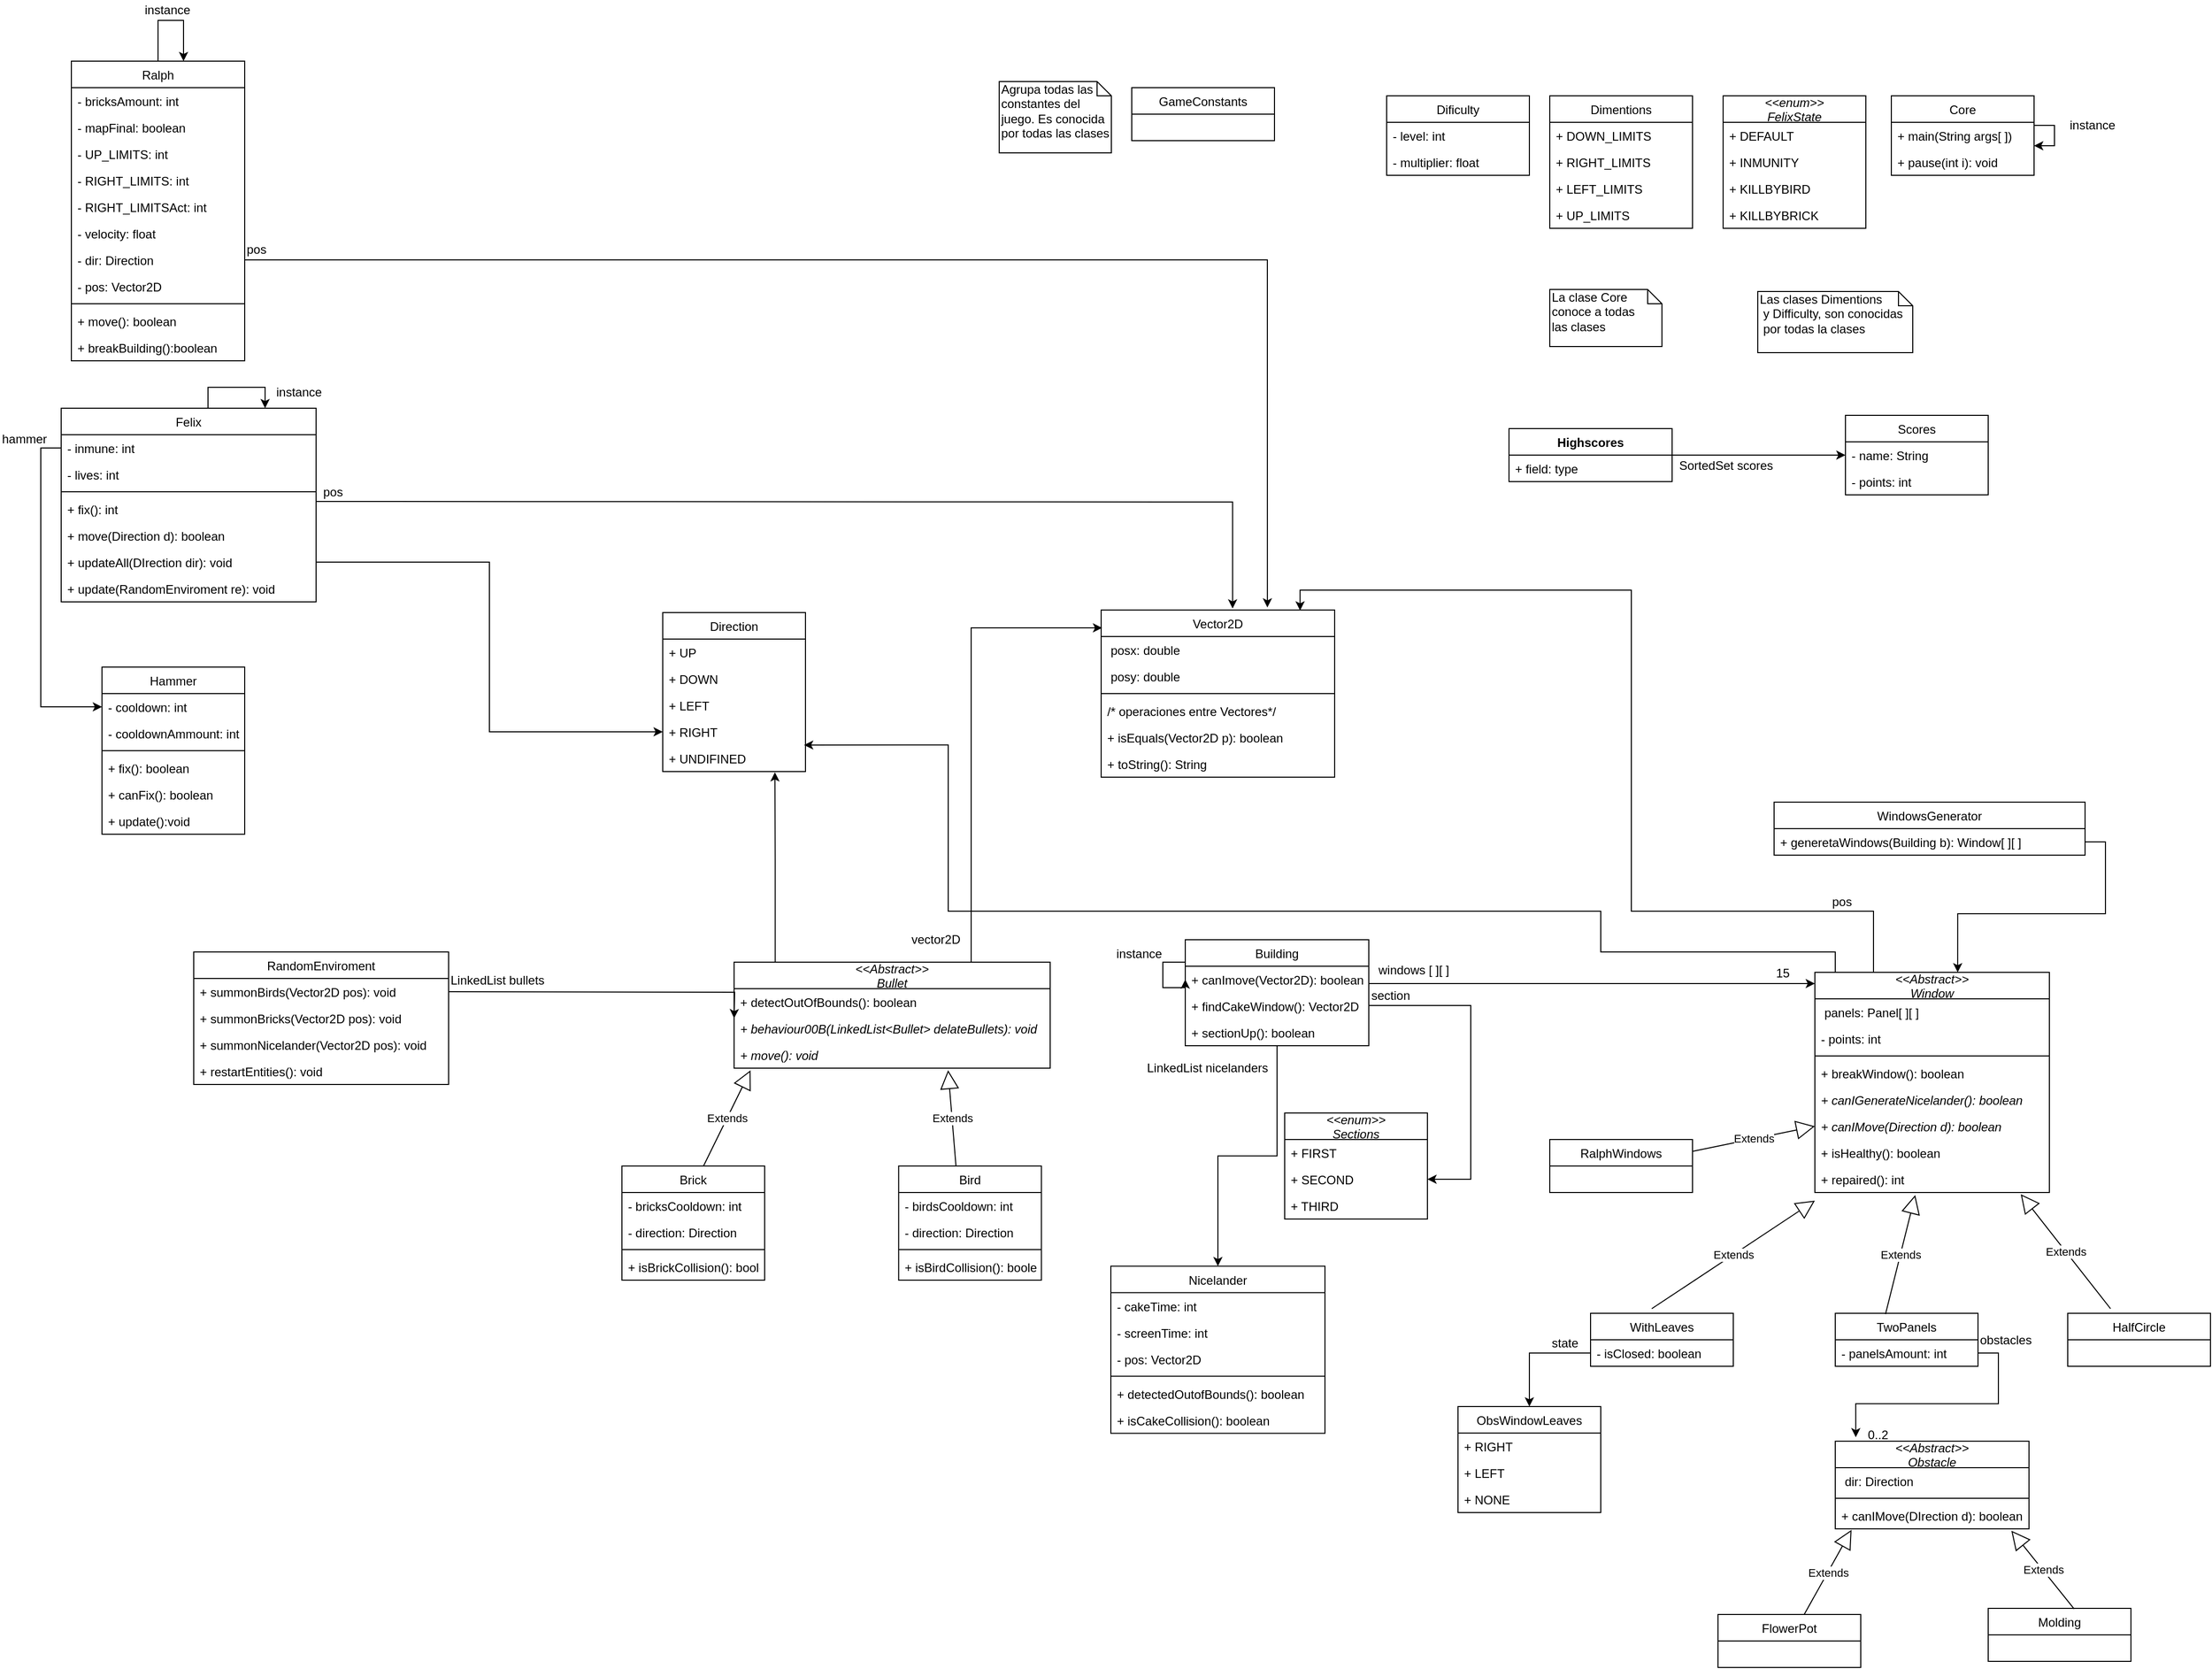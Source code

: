 <mxfile version="12.2.6" pages="1"><diagram id="5B_gTEbuiXO2taOd9kxk" name="Page-1"><mxGraphModel dx="2204" dy="964" grid="1" gridSize="10" guides="1" tooltips="1" connect="1" arrows="1" fold="1" page="1" pageScale="1" pageWidth="827" pageHeight="1169" math="0" shadow="0"><root><mxCell id="0"/><mxCell id="1" parent="0"/><mxCell id="QMPPPzf6GtzSVAm4h2Fy-1" style="edgeStyle=orthogonalEdgeStyle;rounded=0;orthogonalLoop=1;jettySize=auto;html=1;" edge="1" parent="1" source="QMPPPzf6GtzSVAm4h2Fy-2"><mxGeometry relative="1" as="geometry"><mxPoint x="1840" y="1245" as="targetPoint"/><Array as="points"><mxPoint x="1840" y="1245"/></Array></mxGeometry></mxCell><mxCell id="QMPPPzf6GtzSVAm4h2Fy-180" style="edgeStyle=orthogonalEdgeStyle;rounded=0;orthogonalLoop=1;jettySize=auto;html=1;" edge="1" parent="1" source="QMPPPzf6GtzSVAm4h2Fy-2" target="QMPPPzf6GtzSVAm4h2Fy-110"><mxGeometry relative="1" as="geometry"/></mxCell><mxCell id="QMPPPzf6GtzSVAm4h2Fy-2" value="Building" style="swimlane;fontStyle=0;childLayout=stackLayout;horizontal=1;startSize=26;fillColor=none;horizontalStack=0;resizeParent=1;resizeParentMax=0;resizeLast=0;collapsible=1;marginBottom=0;" vertex="1" parent="1"><mxGeometry x="1222.5" y="1202" width="180" height="104" as="geometry"/></mxCell><mxCell id="QMPPPzf6GtzSVAm4h2Fy-4" value="+ canImove(Vector2D): boolean" style="text;strokeColor=none;fillColor=none;align=left;verticalAlign=top;spacingLeft=4;spacingRight=4;overflow=hidden;rotatable=0;points=[[0,0.5],[1,0.5]];portConstraint=eastwest;" vertex="1" parent="QMPPPzf6GtzSVAm4h2Fy-2"><mxGeometry y="26" width="180" height="26" as="geometry"/></mxCell><mxCell id="QMPPPzf6GtzSVAm4h2Fy-182" value="+ findCakeWindow(): Vector2D" style="text;strokeColor=none;fillColor=none;align=left;verticalAlign=top;spacingLeft=4;spacingRight=4;overflow=hidden;rotatable=0;points=[[0,0.5],[1,0.5]];portConstraint=eastwest;" vertex="1" parent="QMPPPzf6GtzSVAm4h2Fy-2"><mxGeometry y="52" width="180" height="26" as="geometry"/></mxCell><mxCell id="QMPPPzf6GtzSVAm4h2Fy-5" value="+ sectionUp(): boolean" style="text;strokeColor=none;fillColor=none;align=left;verticalAlign=top;spacingLeft=4;spacingRight=4;overflow=hidden;rotatable=0;points=[[0,0.5],[1,0.5]];portConstraint=eastwest;" vertex="1" parent="QMPPPzf6GtzSVAm4h2Fy-2"><mxGeometry y="78" width="180" height="26" as="geometry"/></mxCell><mxCell id="QMPPPzf6GtzSVAm4h2Fy-170" style="edgeStyle=orthogonalEdgeStyle;rounded=0;orthogonalLoop=1;jettySize=auto;html=1;entryX=0;entryY=0.5;entryDx=0;entryDy=0;exitX=0;exitY=0.25;exitDx=0;exitDy=0;" edge="1" parent="QMPPPzf6GtzSVAm4h2Fy-2" source="QMPPPzf6GtzSVAm4h2Fy-2" target="QMPPPzf6GtzSVAm4h2Fy-4"><mxGeometry relative="1" as="geometry"><mxPoint x="-62.5" y="43" as="targetPoint"/><Array as="points"><mxPoint x="-22" y="22"/><mxPoint x="-22" y="47"/></Array></mxGeometry></mxCell><mxCell id="QMPPPzf6GtzSVAm4h2Fy-6" value="&lt;&lt;enum&gt;&gt;&#10;Sections" style="swimlane;fontStyle=2;childLayout=stackLayout;horizontal=1;startSize=26;fillColor=none;horizontalStack=0;resizeParent=1;resizeParentMax=0;resizeLast=0;collapsible=1;marginBottom=0;" vertex="1" parent="1"><mxGeometry x="1320" y="1372" width="140" height="104" as="geometry"/></mxCell><mxCell id="QMPPPzf6GtzSVAm4h2Fy-7" value="+ FIRST" style="text;strokeColor=none;fillColor=none;align=left;verticalAlign=top;spacingLeft=4;spacingRight=4;overflow=hidden;rotatable=0;points=[[0,0.5],[1,0.5]];portConstraint=eastwest;" vertex="1" parent="QMPPPzf6GtzSVAm4h2Fy-6"><mxGeometry y="26" width="140" height="26" as="geometry"/></mxCell><mxCell id="QMPPPzf6GtzSVAm4h2Fy-8" value="+ SECOND" style="text;strokeColor=none;fillColor=none;align=left;verticalAlign=top;spacingLeft=4;spacingRight=4;overflow=hidden;rotatable=0;points=[[0,0.5],[1,0.5]];portConstraint=eastwest;" vertex="1" parent="QMPPPzf6GtzSVAm4h2Fy-6"><mxGeometry y="52" width="140" height="26" as="geometry"/></mxCell><mxCell id="QMPPPzf6GtzSVAm4h2Fy-9" value="+ THIRD" style="text;strokeColor=none;fillColor=none;align=left;verticalAlign=top;spacingLeft=4;spacingRight=4;overflow=hidden;rotatable=0;points=[[0,0.5],[1,0.5]];portConstraint=eastwest;" vertex="1" parent="QMPPPzf6GtzSVAm4h2Fy-6"><mxGeometry y="78" width="140" height="26" as="geometry"/></mxCell><mxCell id="QMPPPzf6GtzSVAm4h2Fy-10" style="edgeStyle=orthogonalEdgeStyle;rounded=0;orthogonalLoop=1;jettySize=auto;html=1;exitX=1;exitY=0.5;exitDx=0;exitDy=0;entryX=1;entryY=0.5;entryDx=0;entryDy=0;" edge="1" parent="1" target="QMPPPzf6GtzSVAm4h2Fy-8"><mxGeometry relative="1" as="geometry"><mxPoint x="1402.735" y="1266.471" as="sourcePoint"/><mxPoint x="1402.5" y="1522" as="targetPoint"/><Array as="points"><mxPoint x="1502.5" y="1266"/><mxPoint x="1502.5" y="1437"/></Array></mxGeometry></mxCell><mxCell id="QMPPPzf6GtzSVAm4h2Fy-11" value="section" style="text;html=1;resizable=0;points=[];autosize=1;align=left;verticalAlign=top;spacingTop=-4;" vertex="1" parent="1"><mxGeometry x="1402.5" y="1247" width="50" height="20" as="geometry"/></mxCell><mxCell id="QMPPPzf6GtzSVAm4h2Fy-12" style="edgeStyle=orthogonalEdgeStyle;rounded=0;orthogonalLoop=1;jettySize=auto;html=1;exitX=0.25;exitY=0;exitDx=0;exitDy=0;entryX=0.852;entryY=0.003;entryDx=0;entryDy=0;entryPerimeter=0;" edge="1" parent="1" source="QMPPPzf6GtzSVAm4h2Fy-13" target="QMPPPzf6GtzSVAm4h2Fy-117"><mxGeometry relative="1" as="geometry"><Array as="points"><mxPoint x="1898" y="1174"/><mxPoint x="1660" y="1174"/><mxPoint x="1660" y="859"/><mxPoint x="1335" y="859"/></Array></mxGeometry></mxCell><mxCell id="QMPPPzf6GtzSVAm4h2Fy-13" value="&lt;&lt;Abstract&gt;&gt;&#10;Window" style="swimlane;fontStyle=2;childLayout=stackLayout;horizontal=1;startSize=26;fillColor=none;horizontalStack=0;resizeParent=1;resizeParentMax=0;resizeLast=0;collapsible=1;marginBottom=0;" vertex="1" parent="1"><mxGeometry x="1840" y="1234" width="230" height="216" as="geometry"/></mxCell><mxCell id="QMPPPzf6GtzSVAm4h2Fy-14" value=" panels: Panel[ ][ ]" style="text;strokeColor=none;fillColor=none;align=left;verticalAlign=top;spacingLeft=4;spacingRight=4;overflow=hidden;rotatable=0;points=[[0,0.5],[1,0.5]];portConstraint=eastwest;" vertex="1" parent="QMPPPzf6GtzSVAm4h2Fy-13"><mxGeometry y="26" width="230" height="26" as="geometry"/></mxCell><mxCell id="QMPPPzf6GtzSVAm4h2Fy-15" value="- points: int" style="text;strokeColor=none;fillColor=none;align=left;verticalAlign=top;spacingLeft=4;spacingRight=4;overflow=hidden;rotatable=0;points=[[0,0.5],[1,0.5]];portConstraint=eastwest;" vertex="1" parent="QMPPPzf6GtzSVAm4h2Fy-13"><mxGeometry y="52" width="230" height="26" as="geometry"/></mxCell><mxCell id="QMPPPzf6GtzSVAm4h2Fy-16" value="" style="line;strokeWidth=1;fillColor=none;align=left;verticalAlign=middle;spacingTop=-1;spacingLeft=3;spacingRight=3;rotatable=0;labelPosition=right;points=[];portConstraint=eastwest;" vertex="1" parent="QMPPPzf6GtzSVAm4h2Fy-13"><mxGeometry y="78" width="230" height="8" as="geometry"/></mxCell><mxCell id="QMPPPzf6GtzSVAm4h2Fy-17" value="+ breakWindow(): boolean" style="text;strokeColor=none;fillColor=none;align=left;verticalAlign=top;spacingLeft=4;spacingRight=4;overflow=hidden;rotatable=0;points=[[0,0.5],[1,0.5]];portConstraint=eastwest;" vertex="1" parent="QMPPPzf6GtzSVAm4h2Fy-13"><mxGeometry y="86" width="230" height="26" as="geometry"/></mxCell><mxCell id="QMPPPzf6GtzSVAm4h2Fy-18" value="+ canIGenerateNicelander(): boolean" style="text;strokeColor=none;fillColor=none;align=left;verticalAlign=top;spacingLeft=4;spacingRight=4;overflow=hidden;rotatable=0;points=[[0,0.5],[1,0.5]];portConstraint=eastwest;fontStyle=2" vertex="1" parent="QMPPPzf6GtzSVAm4h2Fy-13"><mxGeometry y="112" width="230" height="26" as="geometry"/></mxCell><mxCell id="QMPPPzf6GtzSVAm4h2Fy-19" value="+ canIMove(Direction d): boolean" style="text;strokeColor=none;fillColor=none;align=left;verticalAlign=top;spacingLeft=4;spacingRight=4;overflow=hidden;rotatable=0;points=[[0,0.5],[1,0.5]];portConstraint=eastwest;fontStyle=2" vertex="1" parent="QMPPPzf6GtzSVAm4h2Fy-13"><mxGeometry y="138" width="230" height="26" as="geometry"/></mxCell><mxCell id="QMPPPzf6GtzSVAm4h2Fy-20" value="+ isHealthy(): boolean" style="text;strokeColor=none;fillColor=none;align=left;verticalAlign=top;spacingLeft=4;spacingRight=4;overflow=hidden;rotatable=0;points=[[0,0.5],[1,0.5]];portConstraint=eastwest;" vertex="1" parent="QMPPPzf6GtzSVAm4h2Fy-13"><mxGeometry y="164" width="230" height="26" as="geometry"/></mxCell><mxCell id="QMPPPzf6GtzSVAm4h2Fy-21" value="+ repaired(): int" style="text;strokeColor=none;fillColor=none;align=left;verticalAlign=top;spacingLeft=4;spacingRight=4;overflow=hidden;rotatable=0;points=[[0,0.5],[1,0.5]];portConstraint=eastwest;" vertex="1" parent="QMPPPzf6GtzSVAm4h2Fy-13"><mxGeometry y="190" width="230" height="26" as="geometry"/></mxCell><mxCell id="QMPPPzf6GtzSVAm4h2Fy-22" value="windows [ ][ ]" style="text;html=1;resizable=0;points=[];autosize=1;align=left;verticalAlign=top;spacingTop=-4;" vertex="1" parent="1"><mxGeometry x="1410" y="1222" width="80" height="20" as="geometry"/></mxCell><mxCell id="QMPPPzf6GtzSVAm4h2Fy-23" value="15" style="text;html=1;resizable=0;points=[];autosize=1;align=left;verticalAlign=top;spacingTop=-4;" vertex="1" parent="1"><mxGeometry x="1800" y="1225" width="30" height="20" as="geometry"/></mxCell><mxCell id="QMPPPzf6GtzSVAm4h2Fy-24" value="WithLeaves" style="swimlane;fontStyle=0;childLayout=stackLayout;horizontal=1;startSize=26;fillColor=none;horizontalStack=0;resizeParent=1;resizeParentMax=0;resizeLast=0;collapsible=1;marginBottom=0;" vertex="1" parent="1"><mxGeometry x="1620" y="1568.5" width="140" height="52" as="geometry"/></mxCell><mxCell id="QMPPPzf6GtzSVAm4h2Fy-25" value="- isClosed: boolean" style="text;strokeColor=none;fillColor=none;align=left;verticalAlign=top;spacingLeft=4;spacingRight=4;overflow=hidden;rotatable=0;points=[[0,0.5],[1,0.5]];portConstraint=eastwest;" vertex="1" parent="QMPPPzf6GtzSVAm4h2Fy-24"><mxGeometry y="26" width="140" height="26" as="geometry"/></mxCell><mxCell id="QMPPPzf6GtzSVAm4h2Fy-26" value="Extends" style="endArrow=block;endSize=16;endFill=0;html=1;entryX=0;entryY=1.308;entryDx=0;entryDy=0;entryPerimeter=0;" edge="1" parent="QMPPPzf6GtzSVAm4h2Fy-24" target="QMPPPzf6GtzSVAm4h2Fy-21"><mxGeometry width="160" relative="1" as="geometry"><mxPoint x="60" y="-4.5" as="sourcePoint"/><mxPoint x="220" y="-4.5" as="targetPoint"/></mxGeometry></mxCell><mxCell id="QMPPPzf6GtzSVAm4h2Fy-27" value="TwoPanels" style="swimlane;fontStyle=0;childLayout=stackLayout;horizontal=1;startSize=26;fillColor=none;horizontalStack=0;resizeParent=1;resizeParentMax=0;resizeLast=0;collapsible=1;marginBottom=0;" vertex="1" parent="1"><mxGeometry x="1860" y="1568.5" width="140" height="52" as="geometry"/></mxCell><mxCell id="QMPPPzf6GtzSVAm4h2Fy-28" value="- panelsAmount: int" style="text;strokeColor=none;fillColor=none;align=left;verticalAlign=top;spacingLeft=4;spacingRight=4;overflow=hidden;rotatable=0;points=[[0,0.5],[1,0.5]];portConstraint=eastwest;" vertex="1" parent="QMPPPzf6GtzSVAm4h2Fy-27"><mxGeometry y="26" width="140" height="26" as="geometry"/></mxCell><mxCell id="QMPPPzf6GtzSVAm4h2Fy-29" value="HalfCircle" style="swimlane;fontStyle=0;childLayout=stackLayout;horizontal=1;startSize=26;fillColor=none;horizontalStack=0;resizeParent=1;resizeParentMax=0;resizeLast=0;collapsible=1;marginBottom=0;" vertex="1" parent="1"><mxGeometry x="2088" y="1568.5" width="140" height="52" as="geometry"/></mxCell><mxCell id="QMPPPzf6GtzSVAm4h2Fy-30" value="Extends" style="endArrow=block;endSize=16;endFill=0;html=1;entryX=0.878;entryY=1.064;entryDx=0;entryDy=0;entryPerimeter=0;" edge="1" parent="QMPPPzf6GtzSVAm4h2Fy-29" target="QMPPPzf6GtzSVAm4h2Fy-21"><mxGeometry width="160" relative="1" as="geometry"><mxPoint x="42" y="-4.5" as="sourcePoint"/><mxPoint x="202" y="-4.5" as="targetPoint"/></mxGeometry></mxCell><mxCell id="QMPPPzf6GtzSVAm4h2Fy-31" value="ObsWindowLeaves" style="swimlane;fontStyle=0;childLayout=stackLayout;horizontal=1;startSize=26;fillColor=none;horizontalStack=0;resizeParent=1;resizeParentMax=0;resizeLast=0;collapsible=1;marginBottom=0;" vertex="1" parent="1"><mxGeometry x="1490" y="1660" width="140" height="104" as="geometry"/></mxCell><mxCell id="QMPPPzf6GtzSVAm4h2Fy-32" value="+ RIGHT" style="text;strokeColor=none;fillColor=none;align=left;verticalAlign=top;spacingLeft=4;spacingRight=4;overflow=hidden;rotatable=0;points=[[0,0.5],[1,0.5]];portConstraint=eastwest;" vertex="1" parent="QMPPPzf6GtzSVAm4h2Fy-31"><mxGeometry y="26" width="140" height="26" as="geometry"/></mxCell><mxCell id="QMPPPzf6GtzSVAm4h2Fy-33" value="+ LEFT" style="text;strokeColor=none;fillColor=none;align=left;verticalAlign=top;spacingLeft=4;spacingRight=4;overflow=hidden;rotatable=0;points=[[0,0.5],[1,0.5]];portConstraint=eastwest;" vertex="1" parent="QMPPPzf6GtzSVAm4h2Fy-31"><mxGeometry y="52" width="140" height="26" as="geometry"/></mxCell><mxCell id="QMPPPzf6GtzSVAm4h2Fy-34" value="+ NONE" style="text;strokeColor=none;fillColor=none;align=left;verticalAlign=top;spacingLeft=4;spacingRight=4;overflow=hidden;rotatable=0;points=[[0,0.5],[1,0.5]];portConstraint=eastwest;" vertex="1" parent="QMPPPzf6GtzSVAm4h2Fy-31"><mxGeometry y="78" width="140" height="26" as="geometry"/></mxCell><mxCell id="QMPPPzf6GtzSVAm4h2Fy-35" style="edgeStyle=orthogonalEdgeStyle;rounded=0;orthogonalLoop=1;jettySize=auto;html=1;entryX=0.5;entryY=0;entryDx=0;entryDy=0;" edge="1" parent="1" source="QMPPPzf6GtzSVAm4h2Fy-25" target="QMPPPzf6GtzSVAm4h2Fy-31"><mxGeometry relative="1" as="geometry"/></mxCell><mxCell id="QMPPPzf6GtzSVAm4h2Fy-36" value="state" style="text;html=1;resizable=0;points=[];autosize=1;align=left;verticalAlign=top;spacingTop=-4;" vertex="1" parent="1"><mxGeometry x="1580" y="1587.5" width="40" height="20" as="geometry"/></mxCell><mxCell id="QMPPPzf6GtzSVAm4h2Fy-37" value="&lt;&lt;Abstract&gt;&gt;&#10;Obstacle" style="swimlane;fontStyle=2;childLayout=stackLayout;horizontal=1;startSize=26;fillColor=none;horizontalStack=0;resizeParent=1;resizeParentMax=0;resizeLast=0;collapsible=1;marginBottom=0;" vertex="1" parent="1"><mxGeometry x="1860" y="1694" width="190" height="86" as="geometry"/></mxCell><mxCell id="QMPPPzf6GtzSVAm4h2Fy-38" value=" dir: Direction" style="text;strokeColor=none;fillColor=none;align=left;verticalAlign=top;spacingLeft=4;spacingRight=4;overflow=hidden;rotatable=0;points=[[0,0.5],[1,0.5]];portConstraint=eastwest;" vertex="1" parent="QMPPPzf6GtzSVAm4h2Fy-37"><mxGeometry y="26" width="190" height="26" as="geometry"/></mxCell><mxCell id="QMPPPzf6GtzSVAm4h2Fy-39" value="" style="line;strokeWidth=1;fillColor=none;align=left;verticalAlign=middle;spacingTop=-1;spacingLeft=3;spacingRight=3;rotatable=0;labelPosition=right;points=[];portConstraint=eastwest;" vertex="1" parent="QMPPPzf6GtzSVAm4h2Fy-37"><mxGeometry y="52" width="190" height="8" as="geometry"/></mxCell><mxCell id="QMPPPzf6GtzSVAm4h2Fy-40" value="+ canIMove(DIrection d): boolean" style="text;strokeColor=none;fillColor=none;align=left;verticalAlign=top;spacingLeft=4;spacingRight=4;overflow=hidden;rotatable=0;points=[[0,0.5],[1,0.5]];portConstraint=eastwest;" vertex="1" parent="QMPPPzf6GtzSVAm4h2Fy-37"><mxGeometry y="60" width="190" height="26" as="geometry"/></mxCell><mxCell id="QMPPPzf6GtzSVAm4h2Fy-41" value="FlowerPot" style="swimlane;fontStyle=0;childLayout=stackLayout;horizontal=1;startSize=26;fillColor=none;horizontalStack=0;resizeParent=1;resizeParentMax=0;resizeLast=0;collapsible=1;marginBottom=0;" vertex="1" parent="1"><mxGeometry x="1745" y="1864" width="140" height="52" as="geometry"/></mxCell><mxCell id="QMPPPzf6GtzSVAm4h2Fy-42" value="Molding" style="swimlane;fontStyle=0;childLayout=stackLayout;horizontal=1;startSize=26;fillColor=none;horizontalStack=0;resizeParent=1;resizeParentMax=0;resizeLast=0;collapsible=1;marginBottom=0;" vertex="1" parent="1"><mxGeometry x="2010" y="1858" width="140" height="52" as="geometry"/></mxCell><mxCell id="QMPPPzf6GtzSVAm4h2Fy-43" value="Extends" style="endArrow=block;endSize=16;endFill=0;html=1;entryX=0.084;entryY=1.038;entryDx=0;entryDy=0;entryPerimeter=0;" edge="1" parent="1" source="QMPPPzf6GtzSVAm4h2Fy-41" target="QMPPPzf6GtzSVAm4h2Fy-40"><mxGeometry width="160" relative="1" as="geometry"><mxPoint x="1810" y="1854" as="sourcePoint"/><mxPoint x="1970" y="1854" as="targetPoint"/></mxGeometry></mxCell><mxCell id="QMPPPzf6GtzSVAm4h2Fy-44" value="Extends" style="endArrow=block;endSize=16;endFill=0;html=1;entryX=0.909;entryY=1.071;entryDx=0;entryDy=0;entryPerimeter=0;exitX=0.602;exitY=0.01;exitDx=0;exitDy=0;exitPerimeter=0;" edge="1" parent="1" source="QMPPPzf6GtzSVAm4h2Fy-42" target="QMPPPzf6GtzSVAm4h2Fy-40"><mxGeometry width="160" relative="1" as="geometry"><mxPoint x="2088" y="1854" as="sourcePoint"/><mxPoint x="2123.77" y="1703.46" as="targetPoint"/></mxGeometry></mxCell><mxCell id="QMPPPzf6GtzSVAm4h2Fy-45" style="edgeStyle=orthogonalEdgeStyle;rounded=0;orthogonalLoop=1;jettySize=auto;html=1;entryX=0.106;entryY=-0.045;entryDx=0;entryDy=0;entryPerimeter=0;" edge="1" parent="1" source="QMPPPzf6GtzSVAm4h2Fy-28" target="QMPPPzf6GtzSVAm4h2Fy-37"><mxGeometry relative="1" as="geometry"/></mxCell><mxCell id="QMPPPzf6GtzSVAm4h2Fy-46" value="obstacles" style="text;html=1;resizable=0;points=[];autosize=1;align=left;verticalAlign=top;spacingTop=-4;" vertex="1" parent="1"><mxGeometry x="2000" y="1584.5" width="70" height="20" as="geometry"/></mxCell><mxCell id="QMPPPzf6GtzSVAm4h2Fy-47" value="0..2" style="text;html=1;resizable=0;points=[];autosize=1;align=left;verticalAlign=top;spacingTop=-4;" vertex="1" parent="1"><mxGeometry x="1890" y="1678" width="40" height="20" as="geometry"/></mxCell><mxCell id="QMPPPzf6GtzSVAm4h2Fy-48" value="Extends" style="endArrow=block;endSize=16;endFill=0;html=1;entryX=0.428;entryY=1.096;entryDx=0;entryDy=0;entryPerimeter=0;exitX=0.352;exitY=0.016;exitDx=0;exitDy=0;exitPerimeter=0;" edge="1" parent="1" source="QMPPPzf6GtzSVAm4h2Fy-27" target="QMPPPzf6GtzSVAm4h2Fy-21"><mxGeometry width="160" relative="1" as="geometry"><mxPoint x="1910" y="1564" as="sourcePoint"/><mxPoint x="2060" y="1564" as="targetPoint"/></mxGeometry></mxCell><mxCell id="QMPPPzf6GtzSVAm4h2Fy-49" value="WindowsGenerator" style="swimlane;fontStyle=0;childLayout=stackLayout;horizontal=1;startSize=26;fillColor=none;horizontalStack=0;resizeParent=1;resizeParentMax=0;resizeLast=0;collapsible=1;marginBottom=0;" vertex="1" parent="1"><mxGeometry x="1800" y="1067" width="305" height="52" as="geometry"/></mxCell><mxCell id="QMPPPzf6GtzSVAm4h2Fy-50" value="+ generetaWindows(Building b): Window[ ][ ]" style="text;strokeColor=none;fillColor=none;align=left;verticalAlign=top;spacingLeft=4;spacingRight=4;overflow=hidden;rotatable=0;points=[[0,0.5],[1,0.5]];portConstraint=eastwest;" vertex="1" parent="QMPPPzf6GtzSVAm4h2Fy-49"><mxGeometry y="26" width="305" height="26" as="geometry"/></mxCell><mxCell id="QMPPPzf6GtzSVAm4h2Fy-51" style="edgeStyle=orthogonalEdgeStyle;rounded=0;orthogonalLoop=1;jettySize=auto;html=1;entryX=0.609;entryY=0;entryDx=0;entryDy=0;entryPerimeter=0;" edge="1" parent="1" source="QMPPPzf6GtzSVAm4h2Fy-50" target="QMPPPzf6GtzSVAm4h2Fy-13"><mxGeometry relative="1" as="geometry"/></mxCell><mxCell id="QMPPPzf6GtzSVAm4h2Fy-52" value="Felix" style="swimlane;fontStyle=0;childLayout=stackLayout;horizontal=1;startSize=26;fillColor=none;horizontalStack=0;resizeParent=1;resizeParentMax=0;resizeLast=0;collapsible=1;marginBottom=0;" vertex="1" parent="1"><mxGeometry x="120" y="680.5" width="250" height="190" as="geometry"/></mxCell><mxCell id="QMPPPzf6GtzSVAm4h2Fy-53" value="- inmune: int" style="text;strokeColor=none;fillColor=none;align=left;verticalAlign=top;spacingLeft=4;spacingRight=4;overflow=hidden;rotatable=0;points=[[0,0.5],[1,0.5]];portConstraint=eastwest;" vertex="1" parent="QMPPPzf6GtzSVAm4h2Fy-52"><mxGeometry y="26" width="250" height="26" as="geometry"/></mxCell><mxCell id="QMPPPzf6GtzSVAm4h2Fy-54" value="- lives: int" style="text;strokeColor=none;fillColor=none;align=left;verticalAlign=top;spacingLeft=4;spacingRight=4;overflow=hidden;rotatable=0;points=[[0,0.5],[1,0.5]];portConstraint=eastwest;" vertex="1" parent="QMPPPzf6GtzSVAm4h2Fy-52"><mxGeometry y="52" width="250" height="26" as="geometry"/></mxCell><mxCell id="QMPPPzf6GtzSVAm4h2Fy-55" value="" style="line;strokeWidth=1;fillColor=none;align=left;verticalAlign=middle;spacingTop=-1;spacingLeft=3;spacingRight=3;rotatable=0;labelPosition=right;points=[];portConstraint=eastwest;" vertex="1" parent="QMPPPzf6GtzSVAm4h2Fy-52"><mxGeometry y="78" width="250" height="8" as="geometry"/></mxCell><mxCell id="QMPPPzf6GtzSVAm4h2Fy-56" value="+ fix(): int" style="text;strokeColor=none;fillColor=none;align=left;verticalAlign=top;spacingLeft=4;spacingRight=4;overflow=hidden;rotatable=0;points=[[0,0.5],[1,0.5]];portConstraint=eastwest;" vertex="1" parent="QMPPPzf6GtzSVAm4h2Fy-52"><mxGeometry y="86" width="250" height="26" as="geometry"/></mxCell><mxCell id="QMPPPzf6GtzSVAm4h2Fy-57" value="+ move(Direction d): boolean" style="text;strokeColor=none;fillColor=none;align=left;verticalAlign=top;spacingLeft=4;spacingRight=4;overflow=hidden;rotatable=0;points=[[0,0.5],[1,0.5]];portConstraint=eastwest;" vertex="1" parent="QMPPPzf6GtzSVAm4h2Fy-52"><mxGeometry y="112" width="250" height="26" as="geometry"/></mxCell><mxCell id="QMPPPzf6GtzSVAm4h2Fy-58" value="+ updateAll(DIrection dir): void" style="text;strokeColor=none;fillColor=none;align=left;verticalAlign=top;spacingLeft=4;spacingRight=4;overflow=hidden;rotatable=0;points=[[0,0.5],[1,0.5]];portConstraint=eastwest;" vertex="1" parent="QMPPPzf6GtzSVAm4h2Fy-52"><mxGeometry y="138" width="250" height="26" as="geometry"/></mxCell><mxCell id="QMPPPzf6GtzSVAm4h2Fy-59" value="+ update(RandomEnviroment re): void" style="text;strokeColor=none;fillColor=none;align=left;verticalAlign=top;spacingLeft=4;spacingRight=4;overflow=hidden;rotatable=0;points=[[0,0.5],[1,0.5]];portConstraint=eastwest;" vertex="1" parent="QMPPPzf6GtzSVAm4h2Fy-52"><mxGeometry y="164" width="250" height="26" as="geometry"/></mxCell><mxCell id="QMPPPzf6GtzSVAm4h2Fy-60" value="Ralph" style="swimlane;fontStyle=0;childLayout=stackLayout;horizontal=1;startSize=26;fillColor=none;horizontalStack=0;resizeParent=1;resizeParentMax=0;resizeLast=0;collapsible=1;marginBottom=0;" vertex="1" parent="1"><mxGeometry x="130" y="340" width="170" height="294" as="geometry"/></mxCell><mxCell id="QMPPPzf6GtzSVAm4h2Fy-61" value="- bricksAmount: int" style="text;strokeColor=none;fillColor=none;align=left;verticalAlign=top;spacingLeft=4;spacingRight=4;overflow=hidden;rotatable=0;points=[[0,0.5],[1,0.5]];portConstraint=eastwest;" vertex="1" parent="QMPPPzf6GtzSVAm4h2Fy-60"><mxGeometry y="26" width="170" height="26" as="geometry"/></mxCell><mxCell id="QMPPPzf6GtzSVAm4h2Fy-62" value="- mapFinal: boolean" style="text;strokeColor=none;fillColor=none;align=left;verticalAlign=top;spacingLeft=4;spacingRight=4;overflow=hidden;rotatable=0;points=[[0,0.5],[1,0.5]];portConstraint=eastwest;" vertex="1" parent="QMPPPzf6GtzSVAm4h2Fy-60"><mxGeometry y="52" width="170" height="26" as="geometry"/></mxCell><mxCell id="QMPPPzf6GtzSVAm4h2Fy-63" value="- UP_LIMITS: int" style="text;strokeColor=none;fillColor=none;align=left;verticalAlign=top;spacingLeft=4;spacingRight=4;overflow=hidden;rotatable=0;points=[[0,0.5],[1,0.5]];portConstraint=eastwest;" vertex="1" parent="QMPPPzf6GtzSVAm4h2Fy-60"><mxGeometry y="78" width="170" height="26" as="geometry"/></mxCell><mxCell id="QMPPPzf6GtzSVAm4h2Fy-64" value="- RIGHT_LIMITS: int" style="text;strokeColor=none;fillColor=none;align=left;verticalAlign=top;spacingLeft=4;spacingRight=4;overflow=hidden;rotatable=0;points=[[0,0.5],[1,0.5]];portConstraint=eastwest;" vertex="1" parent="QMPPPzf6GtzSVAm4h2Fy-60"><mxGeometry y="104" width="170" height="26" as="geometry"/></mxCell><mxCell id="QMPPPzf6GtzSVAm4h2Fy-65" value="- RIGHT_LIMITSAct: int" style="text;strokeColor=none;fillColor=none;align=left;verticalAlign=top;spacingLeft=4;spacingRight=4;overflow=hidden;rotatable=0;points=[[0,0.5],[1,0.5]];portConstraint=eastwest;" vertex="1" parent="QMPPPzf6GtzSVAm4h2Fy-60"><mxGeometry y="130" width="170" height="26" as="geometry"/></mxCell><mxCell id="QMPPPzf6GtzSVAm4h2Fy-66" value="- velocity: float" style="text;strokeColor=none;fillColor=none;align=left;verticalAlign=top;spacingLeft=4;spacingRight=4;overflow=hidden;rotatable=0;points=[[0,0.5],[1,0.5]];portConstraint=eastwest;" vertex="1" parent="QMPPPzf6GtzSVAm4h2Fy-60"><mxGeometry y="156" width="170" height="26" as="geometry"/></mxCell><mxCell id="QMPPPzf6GtzSVAm4h2Fy-67" value="- dir: Direction" style="text;strokeColor=none;fillColor=none;align=left;verticalAlign=top;spacingLeft=4;spacingRight=4;overflow=hidden;rotatable=0;points=[[0,0.5],[1,0.5]];portConstraint=eastwest;" vertex="1" parent="QMPPPzf6GtzSVAm4h2Fy-60"><mxGeometry y="182" width="170" height="26" as="geometry"/></mxCell><mxCell id="QMPPPzf6GtzSVAm4h2Fy-68" value="- pos: Vector2D" style="text;strokeColor=none;fillColor=none;align=left;verticalAlign=top;spacingLeft=4;spacingRight=4;overflow=hidden;rotatable=0;points=[[0,0.5],[1,0.5]];portConstraint=eastwest;" vertex="1" parent="QMPPPzf6GtzSVAm4h2Fy-60"><mxGeometry y="208" width="170" height="26" as="geometry"/></mxCell><mxCell id="QMPPPzf6GtzSVAm4h2Fy-69" value="" style="line;strokeWidth=1;fillColor=none;align=left;verticalAlign=middle;spacingTop=-1;spacingLeft=3;spacingRight=3;rotatable=0;labelPosition=right;points=[];portConstraint=eastwest;" vertex="1" parent="QMPPPzf6GtzSVAm4h2Fy-60"><mxGeometry y="234" width="170" height="8" as="geometry"/></mxCell><mxCell id="QMPPPzf6GtzSVAm4h2Fy-70" value="+ move(): boolean" style="text;strokeColor=none;fillColor=none;align=left;verticalAlign=top;spacingLeft=4;spacingRight=4;overflow=hidden;rotatable=0;points=[[0,0.5],[1,0.5]];portConstraint=eastwest;" vertex="1" parent="QMPPPzf6GtzSVAm4h2Fy-60"><mxGeometry y="242" width="170" height="26" as="geometry"/></mxCell><mxCell id="QMPPPzf6GtzSVAm4h2Fy-71" value="+ breakBuilding():boolean" style="text;strokeColor=none;fillColor=none;align=left;verticalAlign=top;spacingLeft=4;spacingRight=4;overflow=hidden;rotatable=0;points=[[0,0.5],[1,0.5]];portConstraint=eastwest;" vertex="1" parent="QMPPPzf6GtzSVAm4h2Fy-60"><mxGeometry y="268" width="170" height="26" as="geometry"/></mxCell><mxCell id="QMPPPzf6GtzSVAm4h2Fy-72" value="Hammer" style="swimlane;fontStyle=0;childLayout=stackLayout;horizontal=1;startSize=26;fillColor=none;horizontalStack=0;resizeParent=1;resizeParentMax=0;resizeLast=0;collapsible=1;marginBottom=0;" vertex="1" parent="1"><mxGeometry x="160" y="934.5" width="140" height="164" as="geometry"/></mxCell><mxCell id="QMPPPzf6GtzSVAm4h2Fy-73" value="- cooldown: int" style="text;strokeColor=none;fillColor=none;align=left;verticalAlign=top;spacingLeft=4;spacingRight=4;overflow=hidden;rotatable=0;points=[[0,0.5],[1,0.5]];portConstraint=eastwest;" vertex="1" parent="QMPPPzf6GtzSVAm4h2Fy-72"><mxGeometry y="26" width="140" height="26" as="geometry"/></mxCell><mxCell id="QMPPPzf6GtzSVAm4h2Fy-74" value="- cooldownAmmount: int" style="text;strokeColor=none;fillColor=none;align=left;verticalAlign=top;spacingLeft=4;spacingRight=4;overflow=hidden;rotatable=0;points=[[0,0.5],[1,0.5]];portConstraint=eastwest;" vertex="1" parent="QMPPPzf6GtzSVAm4h2Fy-72"><mxGeometry y="52" width="140" height="26" as="geometry"/></mxCell><mxCell id="QMPPPzf6GtzSVAm4h2Fy-75" value="" style="line;strokeWidth=1;fillColor=none;align=left;verticalAlign=middle;spacingTop=-1;spacingLeft=3;spacingRight=3;rotatable=0;labelPosition=right;points=[];portConstraint=eastwest;" vertex="1" parent="QMPPPzf6GtzSVAm4h2Fy-72"><mxGeometry y="78" width="140" height="8" as="geometry"/></mxCell><mxCell id="QMPPPzf6GtzSVAm4h2Fy-76" value="+ fix(): boolean" style="text;strokeColor=none;fillColor=none;align=left;verticalAlign=top;spacingLeft=4;spacingRight=4;overflow=hidden;rotatable=0;points=[[0,0.5],[1,0.5]];portConstraint=eastwest;" vertex="1" parent="QMPPPzf6GtzSVAm4h2Fy-72"><mxGeometry y="86" width="140" height="26" as="geometry"/></mxCell><mxCell id="QMPPPzf6GtzSVAm4h2Fy-77" value="+ canFix(): boolean" style="text;strokeColor=none;fillColor=none;align=left;verticalAlign=top;spacingLeft=4;spacingRight=4;overflow=hidden;rotatable=0;points=[[0,0.5],[1,0.5]];portConstraint=eastwest;" vertex="1" parent="QMPPPzf6GtzSVAm4h2Fy-72"><mxGeometry y="112" width="140" height="26" as="geometry"/></mxCell><mxCell id="QMPPPzf6GtzSVAm4h2Fy-78" value="+ update():void" style="text;strokeColor=none;fillColor=none;align=left;verticalAlign=top;spacingLeft=4;spacingRight=4;overflow=hidden;rotatable=0;points=[[0,0.5],[1,0.5]];portConstraint=eastwest;" vertex="1" parent="QMPPPzf6GtzSVAm4h2Fy-72"><mxGeometry y="138" width="140" height="26" as="geometry"/></mxCell><mxCell id="QMPPPzf6GtzSVAm4h2Fy-79" style="edgeStyle=orthogonalEdgeStyle;rounded=0;orthogonalLoop=1;jettySize=auto;html=1;exitX=0;exitY=0.5;exitDx=0;exitDy=0;entryX=0;entryY=0.5;entryDx=0;entryDy=0;" edge="1" parent="1" source="QMPPPzf6GtzSVAm4h2Fy-53" target="QMPPPzf6GtzSVAm4h2Fy-73"><mxGeometry relative="1" as="geometry"/></mxCell><mxCell id="QMPPPzf6GtzSVAm4h2Fy-80" value="hammer" style="text;html=1;resizable=0;points=[];autosize=1;align=left;verticalAlign=top;spacingTop=-4;" vertex="1" parent="1"><mxGeometry x="60" y="700.5" width="60" height="20" as="geometry"/></mxCell><mxCell id="QMPPPzf6GtzSVAm4h2Fy-81" style="edgeStyle=orthogonalEdgeStyle;rounded=0;orthogonalLoop=1;jettySize=auto;html=1;exitX=0.75;exitY=0;exitDx=0;exitDy=0;entryX=0.004;entryY=0.107;entryDx=0;entryDy=0;entryPerimeter=0;" edge="1" parent="1" source="QMPPPzf6GtzSVAm4h2Fy-83" target="QMPPPzf6GtzSVAm4h2Fy-117"><mxGeometry relative="1" as="geometry"/></mxCell><mxCell id="QMPPPzf6GtzSVAm4h2Fy-82" style="edgeStyle=orthogonalEdgeStyle;rounded=0;orthogonalLoop=1;jettySize=auto;html=1;exitX=0.13;exitY=-0.003;exitDx=0;exitDy=0;exitPerimeter=0;entryX=0.786;entryY=1.026;entryDx=0;entryDy=0;entryPerimeter=0;" edge="1" parent="1" source="QMPPPzf6GtzSVAm4h2Fy-83" target="QMPPPzf6GtzSVAm4h2Fy-135"><mxGeometry relative="1" as="geometry"><mxPoint x="820" y="1044" as="targetPoint"/><Array as="points"><mxPoint x="820" y="1124"/></Array></mxGeometry></mxCell><mxCell id="QMPPPzf6GtzSVAm4h2Fy-83" value="&lt;&lt;Abstract&gt;&gt;&#10;Bullet" style="swimlane;fontStyle=2;childLayout=stackLayout;horizontal=1;startSize=26;fillColor=none;horizontalStack=0;resizeParent=1;resizeParentMax=0;resizeLast=0;collapsible=1;marginBottom=0;" vertex="1" parent="1"><mxGeometry x="780" y="1224" width="310" height="104" as="geometry"/></mxCell><mxCell id="QMPPPzf6GtzSVAm4h2Fy-85" value="+ detectOutOfBounds(): boolean" style="text;strokeColor=none;fillColor=none;align=left;verticalAlign=top;spacingLeft=4;spacingRight=4;overflow=hidden;rotatable=0;points=[[0,0.5],[1,0.5]];portConstraint=eastwest;" vertex="1" parent="QMPPPzf6GtzSVAm4h2Fy-83"><mxGeometry y="26" width="310" height="26" as="geometry"/></mxCell><mxCell id="QMPPPzf6GtzSVAm4h2Fy-86" value="+ behaviour00B(LinkedList&lt;Bullet&gt; delateBullets): void" style="text;strokeColor=none;fillColor=none;align=left;verticalAlign=top;spacingLeft=4;spacingRight=4;overflow=hidden;rotatable=0;points=[[0,0.5],[1,0.5]];portConstraint=eastwest;fontStyle=2" vertex="1" parent="QMPPPzf6GtzSVAm4h2Fy-83"><mxGeometry y="52" width="310" height="26" as="geometry"/></mxCell><mxCell id="QMPPPzf6GtzSVAm4h2Fy-87" value="+ move(): void" style="text;strokeColor=none;fillColor=none;align=left;verticalAlign=top;spacingLeft=4;spacingRight=4;overflow=hidden;rotatable=0;points=[[0,0.5],[1,0.5]];portConstraint=eastwest;fontStyle=2" vertex="1" parent="QMPPPzf6GtzSVAm4h2Fy-83"><mxGeometry y="78" width="310" height="26" as="geometry"/></mxCell><mxCell id="QMPPPzf6GtzSVAm4h2Fy-88" value="Brick" style="swimlane;fontStyle=0;childLayout=stackLayout;horizontal=1;startSize=26;fillColor=none;horizontalStack=0;resizeParent=1;resizeParentMax=0;resizeLast=0;collapsible=1;marginBottom=0;" vertex="1" parent="1"><mxGeometry x="669.966" y="1424" width="140" height="112" as="geometry"><mxRectangle x="-470.034" y="1130" width="60" height="26" as="alternateBounds"/></mxGeometry></mxCell><mxCell id="QMPPPzf6GtzSVAm4h2Fy-89" value="Extends" style="endArrow=block;endSize=16;endFill=0;html=1;entryX=0.052;entryY=1.081;entryDx=0;entryDy=0;entryPerimeter=0;" edge="1" parent="QMPPPzf6GtzSVAm4h2Fy-88" target="QMPPPzf6GtzSVAm4h2Fy-87"><mxGeometry width="160" relative="1" as="geometry"><mxPoint x="80.034" as="sourcePoint"/><mxPoint x="240.034" as="targetPoint"/></mxGeometry></mxCell><mxCell id="QMPPPzf6GtzSVAm4h2Fy-99" value="- bricksCooldown: int" style="text;strokeColor=none;fillColor=none;align=left;verticalAlign=top;spacingLeft=4;spacingRight=4;overflow=hidden;rotatable=0;points=[[0,0.5],[1,0.5]];portConstraint=eastwest;" vertex="1" parent="QMPPPzf6GtzSVAm4h2Fy-88"><mxGeometry y="26" width="140" height="26" as="geometry"/></mxCell><mxCell id="QMPPPzf6GtzSVAm4h2Fy-90" value="- direction: Direction" style="text;strokeColor=none;fillColor=none;align=left;verticalAlign=top;spacingLeft=4;spacingRight=4;overflow=hidden;rotatable=0;points=[[0,0.5],[1,0.5]];portConstraint=eastwest;" vertex="1" parent="QMPPPzf6GtzSVAm4h2Fy-88"><mxGeometry y="52" width="140" height="26" as="geometry"/></mxCell><mxCell id="QMPPPzf6GtzSVAm4h2Fy-173" value="" style="line;strokeWidth=1;fillColor=none;align=left;verticalAlign=middle;spacingTop=-1;spacingLeft=3;spacingRight=3;rotatable=0;labelPosition=right;points=[];portConstraint=eastwest;" vertex="1" parent="QMPPPzf6GtzSVAm4h2Fy-88"><mxGeometry y="78" width="140" height="8" as="geometry"/></mxCell><mxCell id="QMPPPzf6GtzSVAm4h2Fy-108" value="+ isBrickCollision(): boolean" style="text;strokeColor=none;fillColor=none;align=left;verticalAlign=top;spacingLeft=4;spacingRight=4;overflow=hidden;rotatable=0;points=[[0,0.5],[1,0.5]];portConstraint=eastwest;" vertex="1" parent="QMPPPzf6GtzSVAm4h2Fy-88"><mxGeometry y="86" width="140" height="26" as="geometry"/></mxCell><mxCell id="QMPPPzf6GtzSVAm4h2Fy-91" value="Bird" style="swimlane;fontStyle=0;childLayout=stackLayout;horizontal=1;startSize=26;fillColor=none;horizontalStack=0;resizeParent=1;resizeParentMax=0;resizeLast=0;collapsible=1;marginBottom=0;" vertex="1" parent="1"><mxGeometry x="941.379" y="1424" width="140" height="112" as="geometry"/></mxCell><mxCell id="QMPPPzf6GtzSVAm4h2Fy-92" value="Extends" style="endArrow=block;endSize=16;endFill=0;html=1;entryX=0.677;entryY=1.077;entryDx=0;entryDy=0;entryPerimeter=0;" edge="1" parent="QMPPPzf6GtzSVAm4h2Fy-91" target="QMPPPzf6GtzSVAm4h2Fy-87"><mxGeometry width="160" relative="1" as="geometry"><mxPoint x="56.19" y="-0.5" as="sourcePoint"/><mxPoint x="216.19" y="-0.5" as="targetPoint"/></mxGeometry></mxCell><mxCell id="QMPPPzf6GtzSVAm4h2Fy-100" value="- birdsCooldown: int" style="text;strokeColor=none;fillColor=none;align=left;verticalAlign=top;spacingLeft=4;spacingRight=4;overflow=hidden;rotatable=0;points=[[0,0.5],[1,0.5]];portConstraint=eastwest;" vertex="1" parent="QMPPPzf6GtzSVAm4h2Fy-91"><mxGeometry y="26" width="140" height="26" as="geometry"/></mxCell><mxCell id="QMPPPzf6GtzSVAm4h2Fy-93" value="- direction: Direction" style="text;strokeColor=none;fillColor=none;align=left;verticalAlign=top;spacingLeft=4;spacingRight=4;overflow=hidden;rotatable=0;points=[[0,0.5],[1,0.5]];portConstraint=eastwest;" vertex="1" parent="QMPPPzf6GtzSVAm4h2Fy-91"><mxGeometry y="52" width="140" height="26" as="geometry"/></mxCell><mxCell id="QMPPPzf6GtzSVAm4h2Fy-174" value="" style="line;strokeWidth=1;fillColor=none;align=left;verticalAlign=middle;spacingTop=-1;spacingLeft=3;spacingRight=3;rotatable=0;labelPosition=right;points=[];portConstraint=eastwest;" vertex="1" parent="QMPPPzf6GtzSVAm4h2Fy-91"><mxGeometry y="78" width="140" height="8" as="geometry"/></mxCell><mxCell id="QMPPPzf6GtzSVAm4h2Fy-107" value="+ isBirdCollision(): boolean" style="text;strokeColor=none;fillColor=none;align=left;verticalAlign=top;spacingLeft=4;spacingRight=4;overflow=hidden;rotatable=0;points=[[0,0.5],[1,0.5]];portConstraint=eastwest;" vertex="1" parent="QMPPPzf6GtzSVAm4h2Fy-91"><mxGeometry y="86" width="140" height="26" as="geometry"/></mxCell><mxCell id="QMPPPzf6GtzSVAm4h2Fy-95" value="RandomEnviroment" style="swimlane;fontStyle=0;childLayout=stackLayout;horizontal=1;startSize=26;fillColor=none;horizontalStack=0;resizeParent=1;resizeParentMax=0;resizeLast=0;collapsible=1;marginBottom=0;" vertex="1" parent="1"><mxGeometry x="250" y="1214" width="250" height="130" as="geometry"><mxRectangle x="-860" y="920" width="140" height="26" as="alternateBounds"/></mxGeometry></mxCell><mxCell id="QMPPPzf6GtzSVAm4h2Fy-103" value="+ summonBirds(Vector2D pos): void" style="text;strokeColor=none;fillColor=none;align=left;verticalAlign=top;spacingLeft=4;spacingRight=4;overflow=hidden;rotatable=0;points=[[0,0.5],[1,0.5]];portConstraint=eastwest;" vertex="1" parent="QMPPPzf6GtzSVAm4h2Fy-95"><mxGeometry y="26" width="250" height="26" as="geometry"/></mxCell><mxCell id="QMPPPzf6GtzSVAm4h2Fy-104" value="+ summonBricks(Vector2D pos): void" style="text;strokeColor=none;fillColor=none;align=left;verticalAlign=top;spacingLeft=4;spacingRight=4;overflow=hidden;rotatable=0;points=[[0,0.5],[1,0.5]];portConstraint=eastwest;" vertex="1" parent="QMPPPzf6GtzSVAm4h2Fy-95"><mxGeometry y="52" width="250" height="26" as="geometry"/></mxCell><mxCell id="QMPPPzf6GtzSVAm4h2Fy-105" value="+ summonNicelander(Vector2D pos): void" style="text;strokeColor=none;fillColor=none;align=left;verticalAlign=top;spacingLeft=4;spacingRight=4;overflow=hidden;rotatable=0;points=[[0,0.5],[1,0.5]];portConstraint=eastwest;" vertex="1" parent="QMPPPzf6GtzSVAm4h2Fy-95"><mxGeometry y="78" width="250" height="26" as="geometry"/></mxCell><mxCell id="QMPPPzf6GtzSVAm4h2Fy-106" value="+ restartEntities(): void" style="text;strokeColor=none;fillColor=none;align=left;verticalAlign=top;spacingLeft=4;spacingRight=4;overflow=hidden;rotatable=0;points=[[0,0.5],[1,0.5]];portConstraint=eastwest;" vertex="1" parent="QMPPPzf6GtzSVAm4h2Fy-95"><mxGeometry y="104" width="250" height="26" as="geometry"/></mxCell><mxCell id="QMPPPzf6GtzSVAm4h2Fy-110" value="Nicelander" style="swimlane;fontStyle=0;childLayout=stackLayout;horizontal=1;startSize=26;fillColor=none;horizontalStack=0;resizeParent=1;resizeParentMax=0;resizeLast=0;collapsible=1;marginBottom=0;" vertex="1" parent="1"><mxGeometry x="1149.5" y="1522.259" width="210" height="164" as="geometry"/></mxCell><mxCell id="QMPPPzf6GtzSVAm4h2Fy-101" value="- cakeTime: int" style="text;strokeColor=none;fillColor=none;align=left;verticalAlign=top;spacingLeft=4;spacingRight=4;overflow=hidden;rotatable=0;points=[[0,0.5],[1,0.5]];portConstraint=eastwest;" vertex="1" parent="QMPPPzf6GtzSVAm4h2Fy-110"><mxGeometry y="26" width="210" height="26" as="geometry"/></mxCell><mxCell id="QMPPPzf6GtzSVAm4h2Fy-112" value="- screenTime: int" style="text;strokeColor=none;fillColor=none;align=left;verticalAlign=top;spacingLeft=4;spacingRight=4;overflow=hidden;rotatable=0;points=[[0,0.5],[1,0.5]];portConstraint=eastwest;" vertex="1" parent="QMPPPzf6GtzSVAm4h2Fy-110"><mxGeometry y="52" width="210" height="26" as="geometry"/></mxCell><mxCell id="QMPPPzf6GtzSVAm4h2Fy-113" value="- pos: Vector2D" style="text;strokeColor=none;fillColor=none;align=left;verticalAlign=top;spacingLeft=4;spacingRight=4;overflow=hidden;rotatable=0;points=[[0,0.5],[1,0.5]];portConstraint=eastwest;" vertex="1" parent="QMPPPzf6GtzSVAm4h2Fy-110"><mxGeometry y="78" width="210" height="26" as="geometry"/></mxCell><mxCell id="QMPPPzf6GtzSVAm4h2Fy-114" value="" style="line;strokeWidth=1;fillColor=none;align=left;verticalAlign=middle;spacingTop=-1;spacingLeft=3;spacingRight=3;rotatable=0;labelPosition=right;points=[];portConstraint=eastwest;" vertex="1" parent="QMPPPzf6GtzSVAm4h2Fy-110"><mxGeometry y="104" width="210" height="8" as="geometry"/></mxCell><mxCell id="QMPPPzf6GtzSVAm4h2Fy-115" value="+ detectedOutofBounds(): boolean" style="text;strokeColor=none;fillColor=none;align=left;verticalAlign=top;spacingLeft=4;spacingRight=4;overflow=hidden;rotatable=0;points=[[0,0.5],[1,0.5]];portConstraint=eastwest;" vertex="1" parent="QMPPPzf6GtzSVAm4h2Fy-110"><mxGeometry y="112" width="210" height="26" as="geometry"/></mxCell><mxCell id="QMPPPzf6GtzSVAm4h2Fy-109" value="+ isCakeCollision(): boolean" style="text;strokeColor=none;fillColor=none;align=left;verticalAlign=top;spacingLeft=4;spacingRight=4;overflow=hidden;rotatable=0;points=[[0,0.5],[1,0.5]];portConstraint=eastwest;" vertex="1" parent="QMPPPzf6GtzSVAm4h2Fy-110"><mxGeometry y="138" width="210" height="26" as="geometry"/></mxCell><mxCell id="QMPPPzf6GtzSVAm4h2Fy-116" style="edgeStyle=orthogonalEdgeStyle;rounded=0;orthogonalLoop=1;jettySize=auto;html=1;exitX=1;exitY=0.5;exitDx=0;exitDy=0;entryX=0;entryY=1.097;entryDx=0;entryDy=0;entryPerimeter=0;" edge="1" parent="1"><mxGeometry relative="1" as="geometry"><mxPoint x="780" y="1279" as="targetPoint"/><mxPoint x="500.471" y="1253" as="sourcePoint"/></mxGeometry></mxCell><mxCell id="QMPPPzf6GtzSVAm4h2Fy-117" value="Vector2D" style="swimlane;fontStyle=0;childLayout=stackLayout;horizontal=1;startSize=26;fillColor=none;horizontalStack=0;resizeParent=1;resizeParentMax=0;resizeLast=0;collapsible=1;marginBottom=0;" vertex="1" parent="1"><mxGeometry x="1140" y="878.5" width="229" height="164" as="geometry"/></mxCell><mxCell id="QMPPPzf6GtzSVAm4h2Fy-118" value=" posx: double" style="text;strokeColor=none;fillColor=none;align=left;verticalAlign=top;spacingLeft=4;spacingRight=4;overflow=hidden;rotatable=0;points=[[0,0.5],[1,0.5]];portConstraint=eastwest;" vertex="1" parent="QMPPPzf6GtzSVAm4h2Fy-117"><mxGeometry y="26" width="229" height="26" as="geometry"/></mxCell><mxCell id="QMPPPzf6GtzSVAm4h2Fy-119" value=" posy: double" style="text;strokeColor=none;fillColor=none;align=left;verticalAlign=top;spacingLeft=4;spacingRight=4;overflow=hidden;rotatable=0;points=[[0,0.5],[1,0.5]];portConstraint=eastwest;" vertex="1" parent="QMPPPzf6GtzSVAm4h2Fy-117"><mxGeometry y="52" width="229" height="26" as="geometry"/></mxCell><mxCell id="QMPPPzf6GtzSVAm4h2Fy-120" value="" style="line;strokeWidth=1;fillColor=none;align=left;verticalAlign=middle;spacingTop=-1;spacingLeft=3;spacingRight=3;rotatable=0;labelPosition=right;points=[];portConstraint=eastwest;" vertex="1" parent="QMPPPzf6GtzSVAm4h2Fy-117"><mxGeometry y="78" width="229" height="8" as="geometry"/></mxCell><mxCell id="QMPPPzf6GtzSVAm4h2Fy-121" value="/* operaciones entre Vectores*/" style="text;strokeColor=none;fillColor=none;align=left;verticalAlign=top;spacingLeft=4;spacingRight=4;overflow=hidden;rotatable=0;points=[[0,0.5],[1,0.5]];portConstraint=eastwest;" vertex="1" parent="QMPPPzf6GtzSVAm4h2Fy-117"><mxGeometry y="86" width="229" height="26" as="geometry"/></mxCell><mxCell id="QMPPPzf6GtzSVAm4h2Fy-122" value="+ isEquals(Vector2D p): boolean" style="text;strokeColor=none;fillColor=none;align=left;verticalAlign=top;spacingLeft=4;spacingRight=4;overflow=hidden;rotatable=0;points=[[0,0.5],[1,0.5]];portConstraint=eastwest;" vertex="1" parent="QMPPPzf6GtzSVAm4h2Fy-117"><mxGeometry y="112" width="229" height="26" as="geometry"/></mxCell><mxCell id="QMPPPzf6GtzSVAm4h2Fy-123" value="+ toString(): String" style="text;strokeColor=none;fillColor=none;align=left;verticalAlign=top;spacingLeft=4;spacingRight=4;overflow=hidden;rotatable=0;points=[[0,0.5],[1,0.5]];portConstraint=eastwest;" vertex="1" parent="QMPPPzf6GtzSVAm4h2Fy-117"><mxGeometry y="138" width="229" height="26" as="geometry"/></mxCell><mxCell id="QMPPPzf6GtzSVAm4h2Fy-124" value="pos" style="text;html=1;resizable=0;points=[];autosize=1;align=left;verticalAlign=top;spacingTop=-4;" vertex="1" parent="1"><mxGeometry x="1855" y="1155" width="30" height="20" as="geometry"/></mxCell><mxCell id="QMPPPzf6GtzSVAm4h2Fy-125" value="vector2D" style="text;html=1;resizable=0;points=[];autosize=1;align=left;verticalAlign=top;spacingTop=-4;" vertex="1" parent="1"><mxGeometry x="951.5" y="1192" width="60" height="20" as="geometry"/></mxCell><mxCell id="QMPPPzf6GtzSVAm4h2Fy-126" style="edgeStyle=orthogonalEdgeStyle;rounded=0;orthogonalLoop=1;jettySize=auto;html=1;exitX=1;exitY=0.5;exitDx=0;exitDy=0;entryX=0.563;entryY=-0.009;entryDx=0;entryDy=0;entryPerimeter=0;" edge="1" parent="1" target="QMPPPzf6GtzSVAm4h2Fy-117"><mxGeometry relative="1" as="geometry"><mxPoint x="370" y="772" as="sourcePoint"/></mxGeometry></mxCell><mxCell id="QMPPPzf6GtzSVAm4h2Fy-127" value="pos" style="text;html=1;resizable=0;points=[];autosize=1;align=left;verticalAlign=top;spacingTop=-4;" vertex="1" parent="1"><mxGeometry x="375" y="753" width="30" height="20" as="geometry"/></mxCell><mxCell id="QMPPPzf6GtzSVAm4h2Fy-128" style="edgeStyle=orthogonalEdgeStyle;rounded=0;orthogonalLoop=1;jettySize=auto;html=1;exitX=1;exitY=0.5;exitDx=0;exitDy=0;entryX=0.712;entryY=-0.015;entryDx=0;entryDy=0;entryPerimeter=0;" edge="1" parent="1" source="QMPPPzf6GtzSVAm4h2Fy-67" target="QMPPPzf6GtzSVAm4h2Fy-117"><mxGeometry relative="1" as="geometry"><Array as="points"><mxPoint x="1303" y="535"/></Array></mxGeometry></mxCell><mxCell id="QMPPPzf6GtzSVAm4h2Fy-129" value="pos" style="text;html=1;resizable=0;points=[];autosize=1;align=left;verticalAlign=top;spacingTop=-4;" vertex="1" parent="1"><mxGeometry x="300" y="515" width="30" height="20" as="geometry"/></mxCell><mxCell id="QMPPPzf6GtzSVAm4h2Fy-130" value="Direction" style="swimlane;fontStyle=0;childLayout=stackLayout;horizontal=1;startSize=26;fillColor=none;horizontalStack=0;resizeParent=1;resizeParentMax=0;resizeLast=0;collapsible=1;marginBottom=0;" vertex="1" parent="1"><mxGeometry x="710" y="881" width="140" height="156" as="geometry"/></mxCell><mxCell id="QMPPPzf6GtzSVAm4h2Fy-131" value="+ UP" style="text;strokeColor=none;fillColor=none;align=left;verticalAlign=top;spacingLeft=4;spacingRight=4;overflow=hidden;rotatable=0;points=[[0,0.5],[1,0.5]];portConstraint=eastwest;" vertex="1" parent="QMPPPzf6GtzSVAm4h2Fy-130"><mxGeometry y="26" width="140" height="26" as="geometry"/></mxCell><mxCell id="QMPPPzf6GtzSVAm4h2Fy-132" value="+ DOWN" style="text;strokeColor=none;fillColor=none;align=left;verticalAlign=top;spacingLeft=4;spacingRight=4;overflow=hidden;rotatable=0;points=[[0,0.5],[1,0.5]];portConstraint=eastwest;" vertex="1" parent="QMPPPzf6GtzSVAm4h2Fy-130"><mxGeometry y="52" width="140" height="26" as="geometry"/></mxCell><mxCell id="QMPPPzf6GtzSVAm4h2Fy-133" value="+ LEFT" style="text;strokeColor=none;fillColor=none;align=left;verticalAlign=top;spacingLeft=4;spacingRight=4;overflow=hidden;rotatable=0;points=[[0,0.5],[1,0.5]];portConstraint=eastwest;" vertex="1" parent="QMPPPzf6GtzSVAm4h2Fy-130"><mxGeometry y="78" width="140" height="26" as="geometry"/></mxCell><mxCell id="QMPPPzf6GtzSVAm4h2Fy-134" value="+ RIGHT" style="text;strokeColor=none;fillColor=none;align=left;verticalAlign=top;spacingLeft=4;spacingRight=4;overflow=hidden;rotatable=0;points=[[0,0.5],[1,0.5]];portConstraint=eastwest;" vertex="1" parent="QMPPPzf6GtzSVAm4h2Fy-130"><mxGeometry y="104" width="140" height="26" as="geometry"/></mxCell><mxCell id="QMPPPzf6GtzSVAm4h2Fy-135" value="+ UNDIFINED" style="text;strokeColor=none;fillColor=none;align=left;verticalAlign=top;spacingLeft=4;spacingRight=4;overflow=hidden;rotatable=0;points=[[0,0.5],[1,0.5]];portConstraint=eastwest;" vertex="1" parent="QMPPPzf6GtzSVAm4h2Fy-130"><mxGeometry y="130" width="140" height="26" as="geometry"/></mxCell><mxCell id="QMPPPzf6GtzSVAm4h2Fy-136" style="edgeStyle=orthogonalEdgeStyle;rounded=0;orthogonalLoop=1;jettySize=auto;html=1;exitX=1;exitY=0.5;exitDx=0;exitDy=0;entryX=0;entryY=0.5;entryDx=0;entryDy=0;" edge="1" parent="1" source="QMPPPzf6GtzSVAm4h2Fy-58" target="QMPPPzf6GtzSVAm4h2Fy-134"><mxGeometry relative="1" as="geometry"/></mxCell><mxCell id="QMPPPzf6GtzSVAm4h2Fy-137" style="edgeStyle=orthogonalEdgeStyle;rounded=0;orthogonalLoop=1;jettySize=auto;html=1;entryX=0.99;entryY=-0.002;entryDx=0;entryDy=0;entryPerimeter=0;" edge="1" parent="1" target="QMPPPzf6GtzSVAm4h2Fy-135"><mxGeometry relative="1" as="geometry"><mxPoint x="1860" y="1234" as="sourcePoint"/><mxPoint x="870" y="861" as="targetPoint"/><Array as="points"><mxPoint x="1860" y="1214"/><mxPoint x="1630" y="1214"/><mxPoint x="1630" y="1174"/><mxPoint x="990" y="1174"/><mxPoint x="990" y="1011"/></Array></mxGeometry></mxCell><mxCell id="QMPPPzf6GtzSVAm4h2Fy-138" value="Dimentions" style="swimlane;fontStyle=0;childLayout=stackLayout;horizontal=1;startSize=26;fillColor=none;horizontalStack=0;resizeParent=1;resizeParentMax=0;resizeLast=0;collapsible=1;marginBottom=0;" vertex="1" parent="1"><mxGeometry x="1580" y="374" width="140" height="130" as="geometry"/></mxCell><mxCell id="QMPPPzf6GtzSVAm4h2Fy-139" value="+ DOWN_LIMITS" style="text;strokeColor=none;fillColor=none;align=left;verticalAlign=top;spacingLeft=4;spacingRight=4;overflow=hidden;rotatable=0;points=[[0,0.5],[1,0.5]];portConstraint=eastwest;" vertex="1" parent="QMPPPzf6GtzSVAm4h2Fy-138"><mxGeometry y="26" width="140" height="26" as="geometry"/></mxCell><mxCell id="QMPPPzf6GtzSVAm4h2Fy-140" value="+ RIGHT_LIMITS" style="text;strokeColor=none;fillColor=none;align=left;verticalAlign=top;spacingLeft=4;spacingRight=4;overflow=hidden;rotatable=0;points=[[0,0.5],[1,0.5]];portConstraint=eastwest;" vertex="1" parent="QMPPPzf6GtzSVAm4h2Fy-138"><mxGeometry y="52" width="140" height="26" as="geometry"/></mxCell><mxCell id="QMPPPzf6GtzSVAm4h2Fy-141" value="+ LEFT_LIMITS" style="text;strokeColor=none;fillColor=none;align=left;verticalAlign=top;spacingLeft=4;spacingRight=4;overflow=hidden;rotatable=0;points=[[0,0.5],[1,0.5]];portConstraint=eastwest;" vertex="1" parent="QMPPPzf6GtzSVAm4h2Fy-138"><mxGeometry y="78" width="140" height="26" as="geometry"/></mxCell><mxCell id="QMPPPzf6GtzSVAm4h2Fy-142" value="+ UP_LIMITS" style="text;strokeColor=none;fillColor=none;align=left;verticalAlign=top;spacingLeft=4;spacingRight=4;overflow=hidden;rotatable=0;points=[[0,0.5],[1,0.5]];portConstraint=eastwest;" vertex="1" parent="QMPPPzf6GtzSVAm4h2Fy-138"><mxGeometry y="104" width="140" height="26" as="geometry"/></mxCell><mxCell id="QMPPPzf6GtzSVAm4h2Fy-143" value="Core" style="swimlane;fontStyle=0;childLayout=stackLayout;horizontal=1;startSize=26;fillColor=none;horizontalStack=0;resizeParent=1;resizeParentMax=0;resizeLast=0;collapsible=1;marginBottom=0;" vertex="1" parent="1"><mxGeometry x="1915" y="374" width="140" height="78" as="geometry"/></mxCell><mxCell id="QMPPPzf6GtzSVAm4h2Fy-144" value="+ main(String args[ ])" style="text;strokeColor=none;fillColor=none;align=left;verticalAlign=top;spacingLeft=4;spacingRight=4;overflow=hidden;rotatable=0;points=[[0,0.5],[1,0.5]];portConstraint=eastwest;" vertex="1" parent="QMPPPzf6GtzSVAm4h2Fy-143"><mxGeometry y="26" width="140" height="26" as="geometry"/></mxCell><mxCell id="QMPPPzf6GtzSVAm4h2Fy-145" value="+ pause(int i): void" style="text;strokeColor=none;fillColor=none;align=left;verticalAlign=top;spacingLeft=4;spacingRight=4;overflow=hidden;rotatable=0;points=[[0,0.5],[1,0.5]];portConstraint=eastwest;" vertex="1" parent="QMPPPzf6GtzSVAm4h2Fy-143"><mxGeometry y="52" width="140" height="26" as="geometry"/></mxCell><mxCell id="QMPPPzf6GtzSVAm4h2Fy-146" value="Dificulty" style="swimlane;fontStyle=0;childLayout=stackLayout;horizontal=1;startSize=26;fillColor=none;horizontalStack=0;resizeParent=1;resizeParentMax=0;resizeLast=0;collapsible=1;marginBottom=0;" vertex="1" parent="1"><mxGeometry x="1420" y="374" width="140" height="78" as="geometry"/></mxCell><mxCell id="QMPPPzf6GtzSVAm4h2Fy-147" value="- level: int" style="text;strokeColor=none;fillColor=none;align=left;verticalAlign=top;spacingLeft=4;spacingRight=4;overflow=hidden;rotatable=0;points=[[0,0.5],[1,0.5]];portConstraint=eastwest;" vertex="1" parent="QMPPPzf6GtzSVAm4h2Fy-146"><mxGeometry y="26" width="140" height="26" as="geometry"/></mxCell><mxCell id="QMPPPzf6GtzSVAm4h2Fy-148" value="- multiplier: float" style="text;strokeColor=none;fillColor=none;align=left;verticalAlign=top;spacingLeft=4;spacingRight=4;overflow=hidden;rotatable=0;points=[[0,0.5],[1,0.5]];portConstraint=eastwest;" vertex="1" parent="QMPPPzf6GtzSVAm4h2Fy-146"><mxGeometry y="52" width="140" height="26" as="geometry"/></mxCell><mxCell id="QMPPPzf6GtzSVAm4h2Fy-152" value="Scores" style="swimlane;fontStyle=0;childLayout=stackLayout;horizontal=1;startSize=26;fillColor=none;horizontalStack=0;resizeParent=1;resizeParentMax=0;resizeLast=0;collapsible=1;marginBottom=0;" vertex="1" parent="1"><mxGeometry x="1870" y="687.5" width="140" height="78" as="geometry"/></mxCell><mxCell id="QMPPPzf6GtzSVAm4h2Fy-153" value="- name: String" style="text;strokeColor=none;fillColor=none;align=left;verticalAlign=top;spacingLeft=4;spacingRight=4;overflow=hidden;rotatable=0;points=[[0,0.5],[1,0.5]];portConstraint=eastwest;" vertex="1" parent="QMPPPzf6GtzSVAm4h2Fy-152"><mxGeometry y="26" width="140" height="26" as="geometry"/></mxCell><mxCell id="QMPPPzf6GtzSVAm4h2Fy-154" value="- points: int" style="text;strokeColor=none;fillColor=none;align=left;verticalAlign=top;spacingLeft=4;spacingRight=4;overflow=hidden;rotatable=0;points=[[0,0.5],[1,0.5]];portConstraint=eastwest;" vertex="1" parent="QMPPPzf6GtzSVAm4h2Fy-152"><mxGeometry y="52" width="140" height="26" as="geometry"/></mxCell><mxCell id="QMPPPzf6GtzSVAm4h2Fy-155" value="&lt;&lt;enum&gt;&gt;&#10;FelixState" style="swimlane;fontStyle=2;childLayout=stackLayout;horizontal=1;startSize=26;fillColor=none;horizontalStack=0;resizeParent=1;resizeParentMax=0;resizeLast=0;collapsible=1;marginBottom=0;" vertex="1" parent="1"><mxGeometry x="1750" y="374" width="140" height="130" as="geometry"/></mxCell><mxCell id="QMPPPzf6GtzSVAm4h2Fy-156" value="+ DEFAULT" style="text;strokeColor=none;fillColor=none;align=left;verticalAlign=top;spacingLeft=4;spacingRight=4;overflow=hidden;rotatable=0;points=[[0,0.5],[1,0.5]];portConstraint=eastwest;" vertex="1" parent="QMPPPzf6GtzSVAm4h2Fy-155"><mxGeometry y="26" width="140" height="26" as="geometry"/></mxCell><mxCell id="QMPPPzf6GtzSVAm4h2Fy-157" value="+ INMUNITY" style="text;strokeColor=none;fillColor=none;align=left;verticalAlign=top;spacingLeft=4;spacingRight=4;overflow=hidden;rotatable=0;points=[[0,0.5],[1,0.5]];portConstraint=eastwest;" vertex="1" parent="QMPPPzf6GtzSVAm4h2Fy-155"><mxGeometry y="52" width="140" height="26" as="geometry"/></mxCell><mxCell id="QMPPPzf6GtzSVAm4h2Fy-158" value="+ KILLBYBIRD" style="text;strokeColor=none;fillColor=none;align=left;verticalAlign=top;spacingLeft=4;spacingRight=4;overflow=hidden;rotatable=0;points=[[0,0.5],[1,0.5]];portConstraint=eastwest;" vertex="1" parent="QMPPPzf6GtzSVAm4h2Fy-155"><mxGeometry y="78" width="140" height="26" as="geometry"/></mxCell><mxCell id="QMPPPzf6GtzSVAm4h2Fy-159" value="+ KILLBYBRICK" style="text;strokeColor=none;fillColor=none;align=left;verticalAlign=top;spacingLeft=4;spacingRight=4;overflow=hidden;rotatable=0;points=[[0,0.5],[1,0.5]];portConstraint=eastwest;" vertex="1" parent="QMPPPzf6GtzSVAm4h2Fy-155"><mxGeometry y="104" width="140" height="26" as="geometry"/></mxCell><mxCell id="QMPPPzf6GtzSVAm4h2Fy-160" value="RalphWindows" style="swimlane;fontStyle=0;childLayout=stackLayout;horizontal=1;startSize=26;fillColor=none;horizontalStack=0;resizeParent=1;resizeParentMax=0;resizeLast=0;collapsible=1;marginBottom=0;" vertex="1" parent="1"><mxGeometry x="1580" y="1398" width="140" height="52" as="geometry"/></mxCell><mxCell id="QMPPPzf6GtzSVAm4h2Fy-161" value="Extends" style="endArrow=block;endSize=16;endFill=0;html=1;entryX=0;entryY=0.5;entryDx=0;entryDy=0;" edge="1" parent="1" source="QMPPPzf6GtzSVAm4h2Fy-160" target="QMPPPzf6GtzSVAm4h2Fy-19"><mxGeometry width="160" relative="1" as="geometry"><mxPoint x="1720" y="1372" as="sourcePoint"/><mxPoint x="1870" y="1394" as="targetPoint"/></mxGeometry></mxCell><mxCell id="QMPPPzf6GtzSVAm4h2Fy-162" style="edgeStyle=orthogonalEdgeStyle;rounded=0;orthogonalLoop=1;jettySize=auto;html=1;" edge="1" parent="1" source="QMPPPzf6GtzSVAm4h2Fy-143" target="QMPPPzf6GtzSVAm4h2Fy-143"><mxGeometry relative="1" as="geometry"/></mxCell><mxCell id="QMPPPzf6GtzSVAm4h2Fy-163" value="instance&lt;br&gt;" style="text;html=1;resizable=0;points=[];autosize=1;align=left;verticalAlign=top;spacingTop=-4;" vertex="1" parent="1"><mxGeometry x="2088" y="393" width="60" height="20" as="geometry"/></mxCell><mxCell id="QMPPPzf6GtzSVAm4h2Fy-166" style="edgeStyle=orthogonalEdgeStyle;rounded=0;orthogonalLoop=1;jettySize=auto;html=1;exitX=0.576;exitY=-0.002;exitDx=0;exitDy=0;exitPerimeter=0;" edge="1" parent="1" source="QMPPPzf6GtzSVAm4h2Fy-52" target="QMPPPzf6GtzSVAm4h2Fy-52"><mxGeometry relative="1" as="geometry"><Array as="points"><mxPoint x="320" y="660"/></Array></mxGeometry></mxCell><mxCell id="QMPPPzf6GtzSVAm4h2Fy-167" value="instance" style="text;html=1;resizable=0;points=[];autosize=1;align=left;verticalAlign=top;spacingTop=-4;" vertex="1" parent="1"><mxGeometry x="329" y="655" width="60" height="20" as="geometry"/></mxCell><mxCell id="QMPPPzf6GtzSVAm4h2Fy-168" style="edgeStyle=orthogonalEdgeStyle;rounded=0;orthogonalLoop=1;jettySize=auto;html=1;exitX=0.5;exitY=0;exitDx=0;exitDy=0;" edge="1" parent="1" source="QMPPPzf6GtzSVAm4h2Fy-60" target="QMPPPzf6GtzSVAm4h2Fy-60"><mxGeometry relative="1" as="geometry"><mxPoint x="270" y="289" as="targetPoint"/><Array as="points"><mxPoint x="215" y="300"/><mxPoint x="240" y="300"/></Array></mxGeometry></mxCell><mxCell id="QMPPPzf6GtzSVAm4h2Fy-169" value="instance" style="text;html=1;resizable=0;points=[];autosize=1;align=left;verticalAlign=top;spacingTop=-4;" vertex="1" parent="1"><mxGeometry x="200" y="280" width="60" height="20" as="geometry"/></mxCell><mxCell id="QMPPPzf6GtzSVAm4h2Fy-171" value="instance" style="text;html=1;" vertex="1" parent="1"><mxGeometry x="1152.5" y="1202" width="70" height="30" as="geometry"/></mxCell><mxCell id="QMPPPzf6GtzSVAm4h2Fy-178" value="LinkedList bullets" style="text;html=1;resizable=0;points=[];autosize=1;align=left;verticalAlign=top;spacingTop=-4;" vertex="1" parent="1"><mxGeometry x="500" y="1232" width="110" height="20" as="geometry"/></mxCell><mxCell id="QMPPPzf6GtzSVAm4h2Fy-181" value="LinkedList nicelanders" style="text;html=1;resizable=0;points=[];autosize=1;align=left;verticalAlign=top;spacingTop=-4;" vertex="1" parent="1"><mxGeometry x="1182.5" y="1318" width="130" height="20" as="geometry"/></mxCell><mxCell id="QMPPPzf6GtzSVAm4h2Fy-187" style="edgeStyle=orthogonalEdgeStyle;rounded=0;orthogonalLoop=1;jettySize=auto;html=1;" edge="1" parent="1" source="QMPPPzf6GtzSVAm4h2Fy-183" target="QMPPPzf6GtzSVAm4h2Fy-152"><mxGeometry relative="1" as="geometry"/></mxCell><mxCell id="QMPPPzf6GtzSVAm4h2Fy-183" value="Highscores" style="swimlane;fontStyle=1;align=center;verticalAlign=top;childLayout=stackLayout;horizontal=1;startSize=26;horizontalStack=0;resizeParent=1;resizeParentMax=0;resizeLast=0;collapsible=1;marginBottom=0;" vertex="1" parent="1"><mxGeometry x="1540" y="700.5" width="160" height="52" as="geometry"/></mxCell><mxCell id="QMPPPzf6GtzSVAm4h2Fy-184" value="+ field: type" style="text;strokeColor=none;fillColor=none;align=left;verticalAlign=top;spacingLeft=4;spacingRight=4;overflow=hidden;rotatable=0;points=[[0,0.5],[1,0.5]];portConstraint=eastwest;" vertex="1" parent="QMPPPzf6GtzSVAm4h2Fy-183"><mxGeometry y="26" width="160" height="26" as="geometry"/></mxCell><mxCell id="QMPPPzf6GtzSVAm4h2Fy-188" value="SortedSet scores" style="text;html=1;resizable=0;points=[];autosize=1;align=left;verticalAlign=top;spacingTop=-4;" vertex="1" parent="1"><mxGeometry x="1705" y="726.5" width="110" height="20" as="geometry"/></mxCell><mxCell id="QMPPPzf6GtzSVAm4h2Fy-190" value="GameConstants" style="swimlane;fontStyle=0;childLayout=stackLayout;horizontal=1;startSize=26;fillColor=none;horizontalStack=0;resizeParent=1;resizeParentMax=0;resizeLast=0;collapsible=1;marginBottom=0;" vertex="1" parent="1"><mxGeometry x="1170" y="366" width="140" height="52" as="geometry"/></mxCell><mxCell id="QMPPPzf6GtzSVAm4h2Fy-194" value="Agrupa todas las constantes del juego. Es conocida por todas las clases" style="shape=note;whiteSpace=wrap;html=1;size=14;verticalAlign=top;align=left;spacingTop=-6;" vertex="1" parent="1"><mxGeometry x="1040" y="360" width="110" height="70" as="geometry"/></mxCell><mxCell id="QMPPPzf6GtzSVAm4h2Fy-195" value="&lt;font style=&quot;font-size: 12px&quot;&gt;&lt;span style=&quot;white-space: nowrap&quot;&gt;Las clases Dimentions&lt;br&gt;&amp;nbsp;y Difficulty, son conocidas&amp;nbsp;&lt;/span&gt;&lt;br style=&quot;white-space: nowrap&quot;&gt;&lt;span style=&quot;white-space: nowrap&quot;&gt;&amp;nbsp;por todas la clases&lt;/span&gt;&lt;/font&gt;" style="shape=note;whiteSpace=wrap;html=1;size=14;verticalAlign=top;align=left;spacingTop=-6;" vertex="1" parent="1"><mxGeometry x="1784" y="566" width="152" height="60" as="geometry"/></mxCell><mxCell id="QMPPPzf6GtzSVAm4h2Fy-196" value="&lt;span style=&quot;white-space: nowrap&quot;&gt;&lt;font style=&quot;font-size: 12px&quot;&gt;La clase Core&amp;nbsp;&lt;br&gt;conoce a todas &lt;br&gt;las clases&lt;/font&gt;&lt;/span&gt;" style="shape=note;whiteSpace=wrap;html=1;size=14;verticalAlign=top;align=left;spacingTop=-6;" vertex="1" parent="1"><mxGeometry x="1580" y="564" width="110" height="56" as="geometry"/></mxCell></root></mxGraphModel></diagram></mxfile>